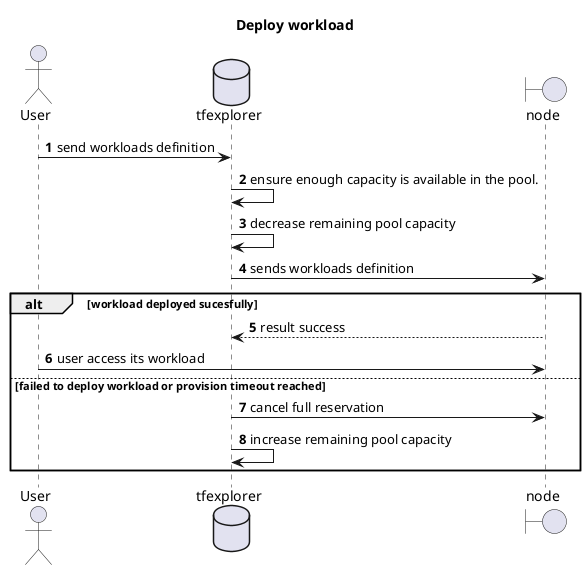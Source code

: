 @startuml

title Deploy workload

actor User as user
database tfexplorer
boundary node

autonumber
user -> tfexplorer: send workloads definition
tfexplorer -> tfexplorer: ensure enough capacity is available in the pool.
tfexplorer -> tfexplorer: decrease remaining pool capacity
tfexplorer -> node: sends workloads definition
alt workload deployed sucesfully
node --> tfexplorer: result success
user -> node: user access its workload
else failed to deploy workload or provision timeout reached
tfexplorer -> node: cancel full reservation
tfexplorer -> tfexplorer: increase remaining pool capacity
end
@enduml

